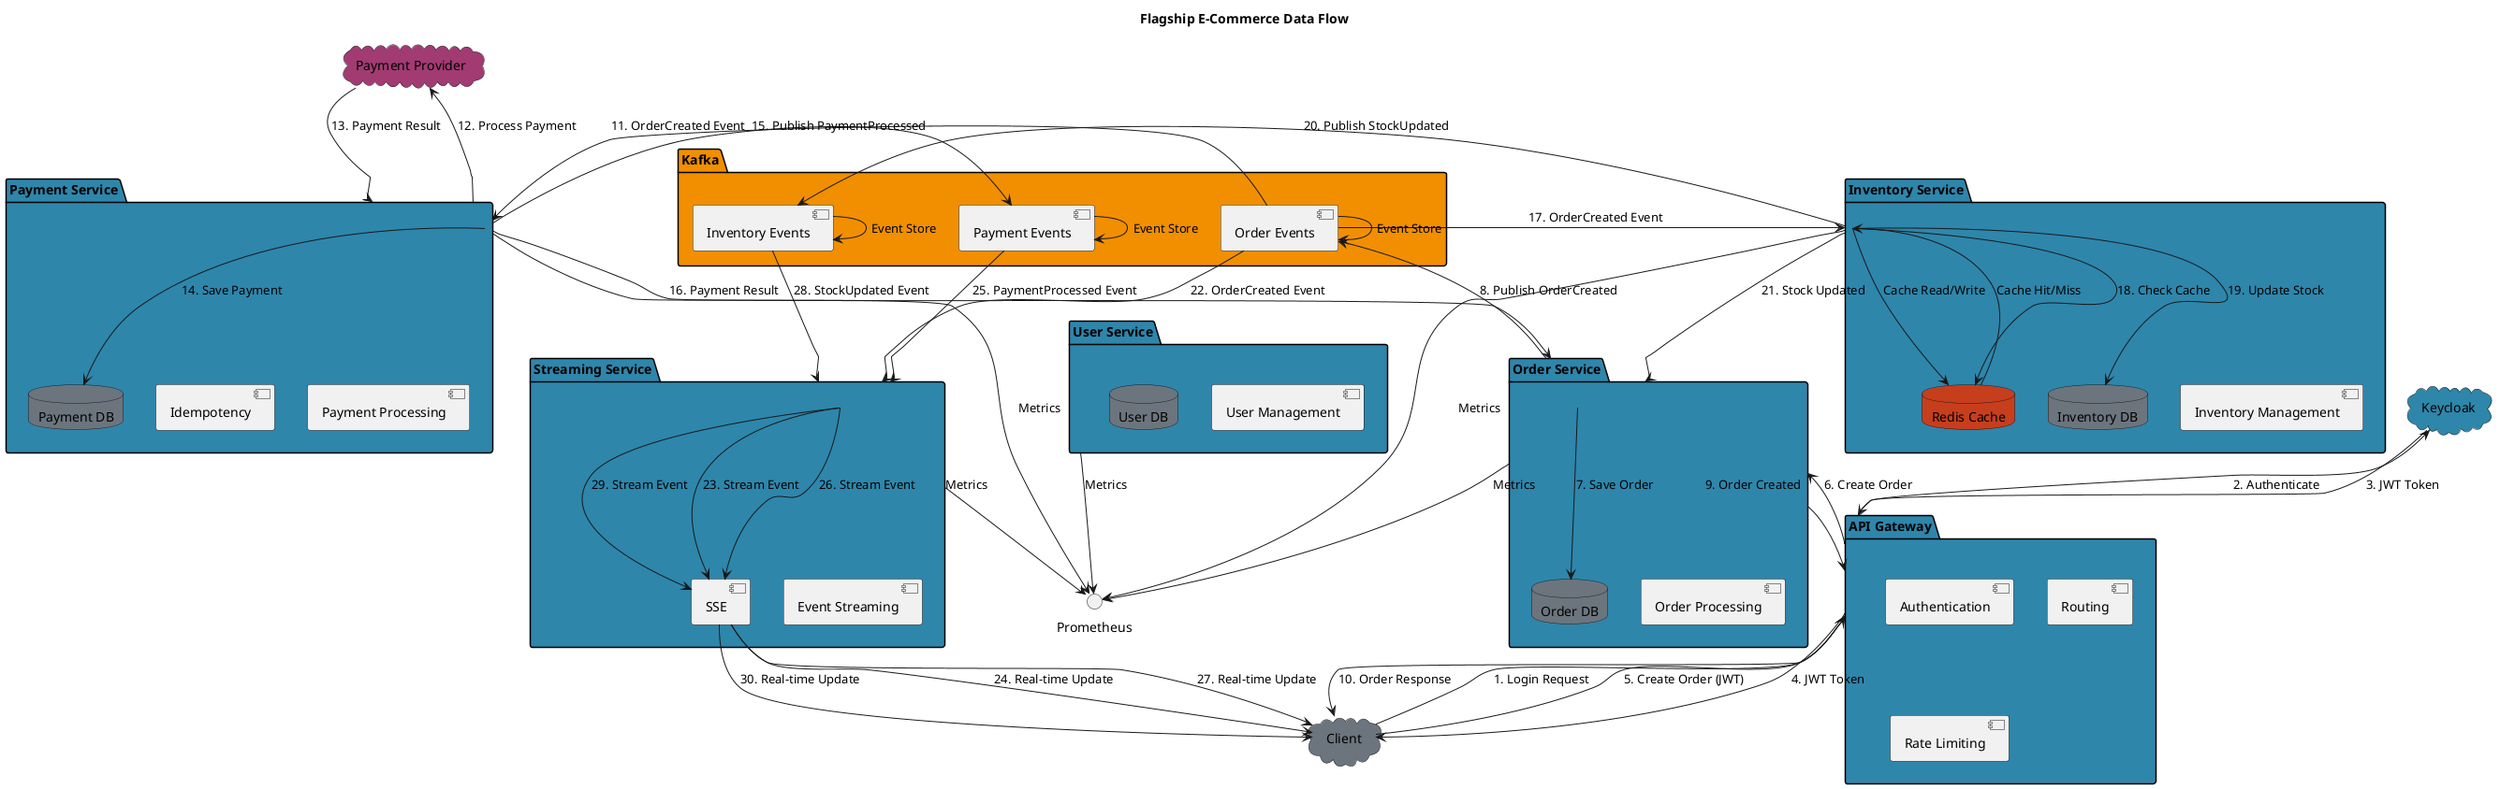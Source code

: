 @startuml Data Flow Diagram

title Flagship E-Commerce Data Flow

' Define colors
!define PRIMARY_COLOR #2E86AB
!define SECONDARY_COLOR #A23B72
!define TERTIARY_COLOR #F18F01
!define SUCCESS_COLOR #C73E1D
!define INFO_COLOR #6C757D

' External Systems
cloud "Client" as Client #6C757D
cloud "Keycloak" as Keycloak #2E86AB
cloud "Payment Provider" as PaymentProvider #A23B72

' API Gateway
package "API Gateway" as APIGateway #2E86AB {
    component "Authentication" as Auth
    component "Routing" as Routing
    component "Rate Limiting" as RateLimit
}

' Microservices
package "User Service" as UserService #2E86AB {
    component "User Management" as UserMgmt
    database "User DB" as UserDB #6C757D
}

package "Order Service" as OrderService #2E86AB {
    component "Order Processing" as OrderProc
    database "Order DB" as OrderDB #6C757D
}

package "Payment Service" as PaymentService #2E86AB {
    component "Payment Processing" as PaymentProc
    component "Idempotency" as Idempotency
    database "Payment DB" as PaymentDB #6C757D
}

package "Inventory Service" as InventoryService #2E86AB {
    component "Inventory Management" as InventoryMgmt
    database "Inventory DB" as InventoryDB #6C757D
    database "Redis Cache" as RedisCache #C73E1D
}

package "Streaming Service" as StreamingService #2E86AB {
    component "Event Streaming" as EventStream
    component "SSE" as SSE
}

' Message Broker
package "Kafka" as Kafka #F18F01 {
    component "Order Events" as OrderEvents
    component "Payment Events" as PaymentEvents
    component "Inventory Events" as InventoryEvents
}

' Data Flow Sequence
Client --> APIGateway : 1. Login Request
APIGateway --> Keycloak : 2. Authenticate
Keycloak --> APIGateway : 3. JWT Token
APIGateway --> Client : 4. JWT Token

Client --> APIGateway : 5. Create Order (JWT)
APIGateway --> OrderService : 6. Create Order
OrderService --> OrderDB : 7. Save Order
OrderService --> OrderEvents : 8. Publish OrderCreated
OrderService --> APIGateway : 9. Order Created
APIGateway --> Client : 10. Order Response

OrderEvents --> PaymentService : 11. OrderCreated Event
PaymentService --> PaymentProvider : 12. Process Payment
PaymentProvider --> PaymentService : 13. Payment Result
PaymentService --> PaymentDB : 14. Save Payment
PaymentService --> PaymentEvents : 15. Publish PaymentProcessed
PaymentService --> OrderService : 16. Payment Result

OrderEvents --> InventoryService : 17. OrderCreated Event
InventoryService --> RedisCache : 18. Check Cache
InventoryService --> InventoryDB : 19. Update Stock
InventoryService --> InventoryEvents : 20. Publish StockUpdated
InventoryService --> OrderService : 21. Stock Updated

OrderEvents --> StreamingService : 22. OrderCreated Event
StreamingService --> SSE : 23. Stream Event
SSE --> Client : 24. Real-time Update

PaymentEvents --> StreamingService : 25. PaymentProcessed Event
StreamingService --> SSE : 26. Stream Event
SSE --> Client : 27. Real-time Update

InventoryEvents --> StreamingService : 28. StockUpdated Event
StreamingService --> SSE : 29. Stream Event
SSE --> Client : 30. Real-time Update

' Event Flow
OrderEvents --> OrderEvents : Event Store
PaymentEvents --> PaymentEvents : Event Store
InventoryEvents --> InventoryEvents : Event Store

' Cache Flow
InventoryService --> RedisCache : Cache Read/Write
RedisCache --> InventoryService : Cache Hit/Miss

' Monitoring Flow
UserService --> Prometheus : Metrics
OrderService --> Prometheus : Metrics
PaymentService --> Prometheus : Metrics
InventoryService --> Prometheus : Metrics
StreamingService --> Prometheus : Metrics

@enduml
